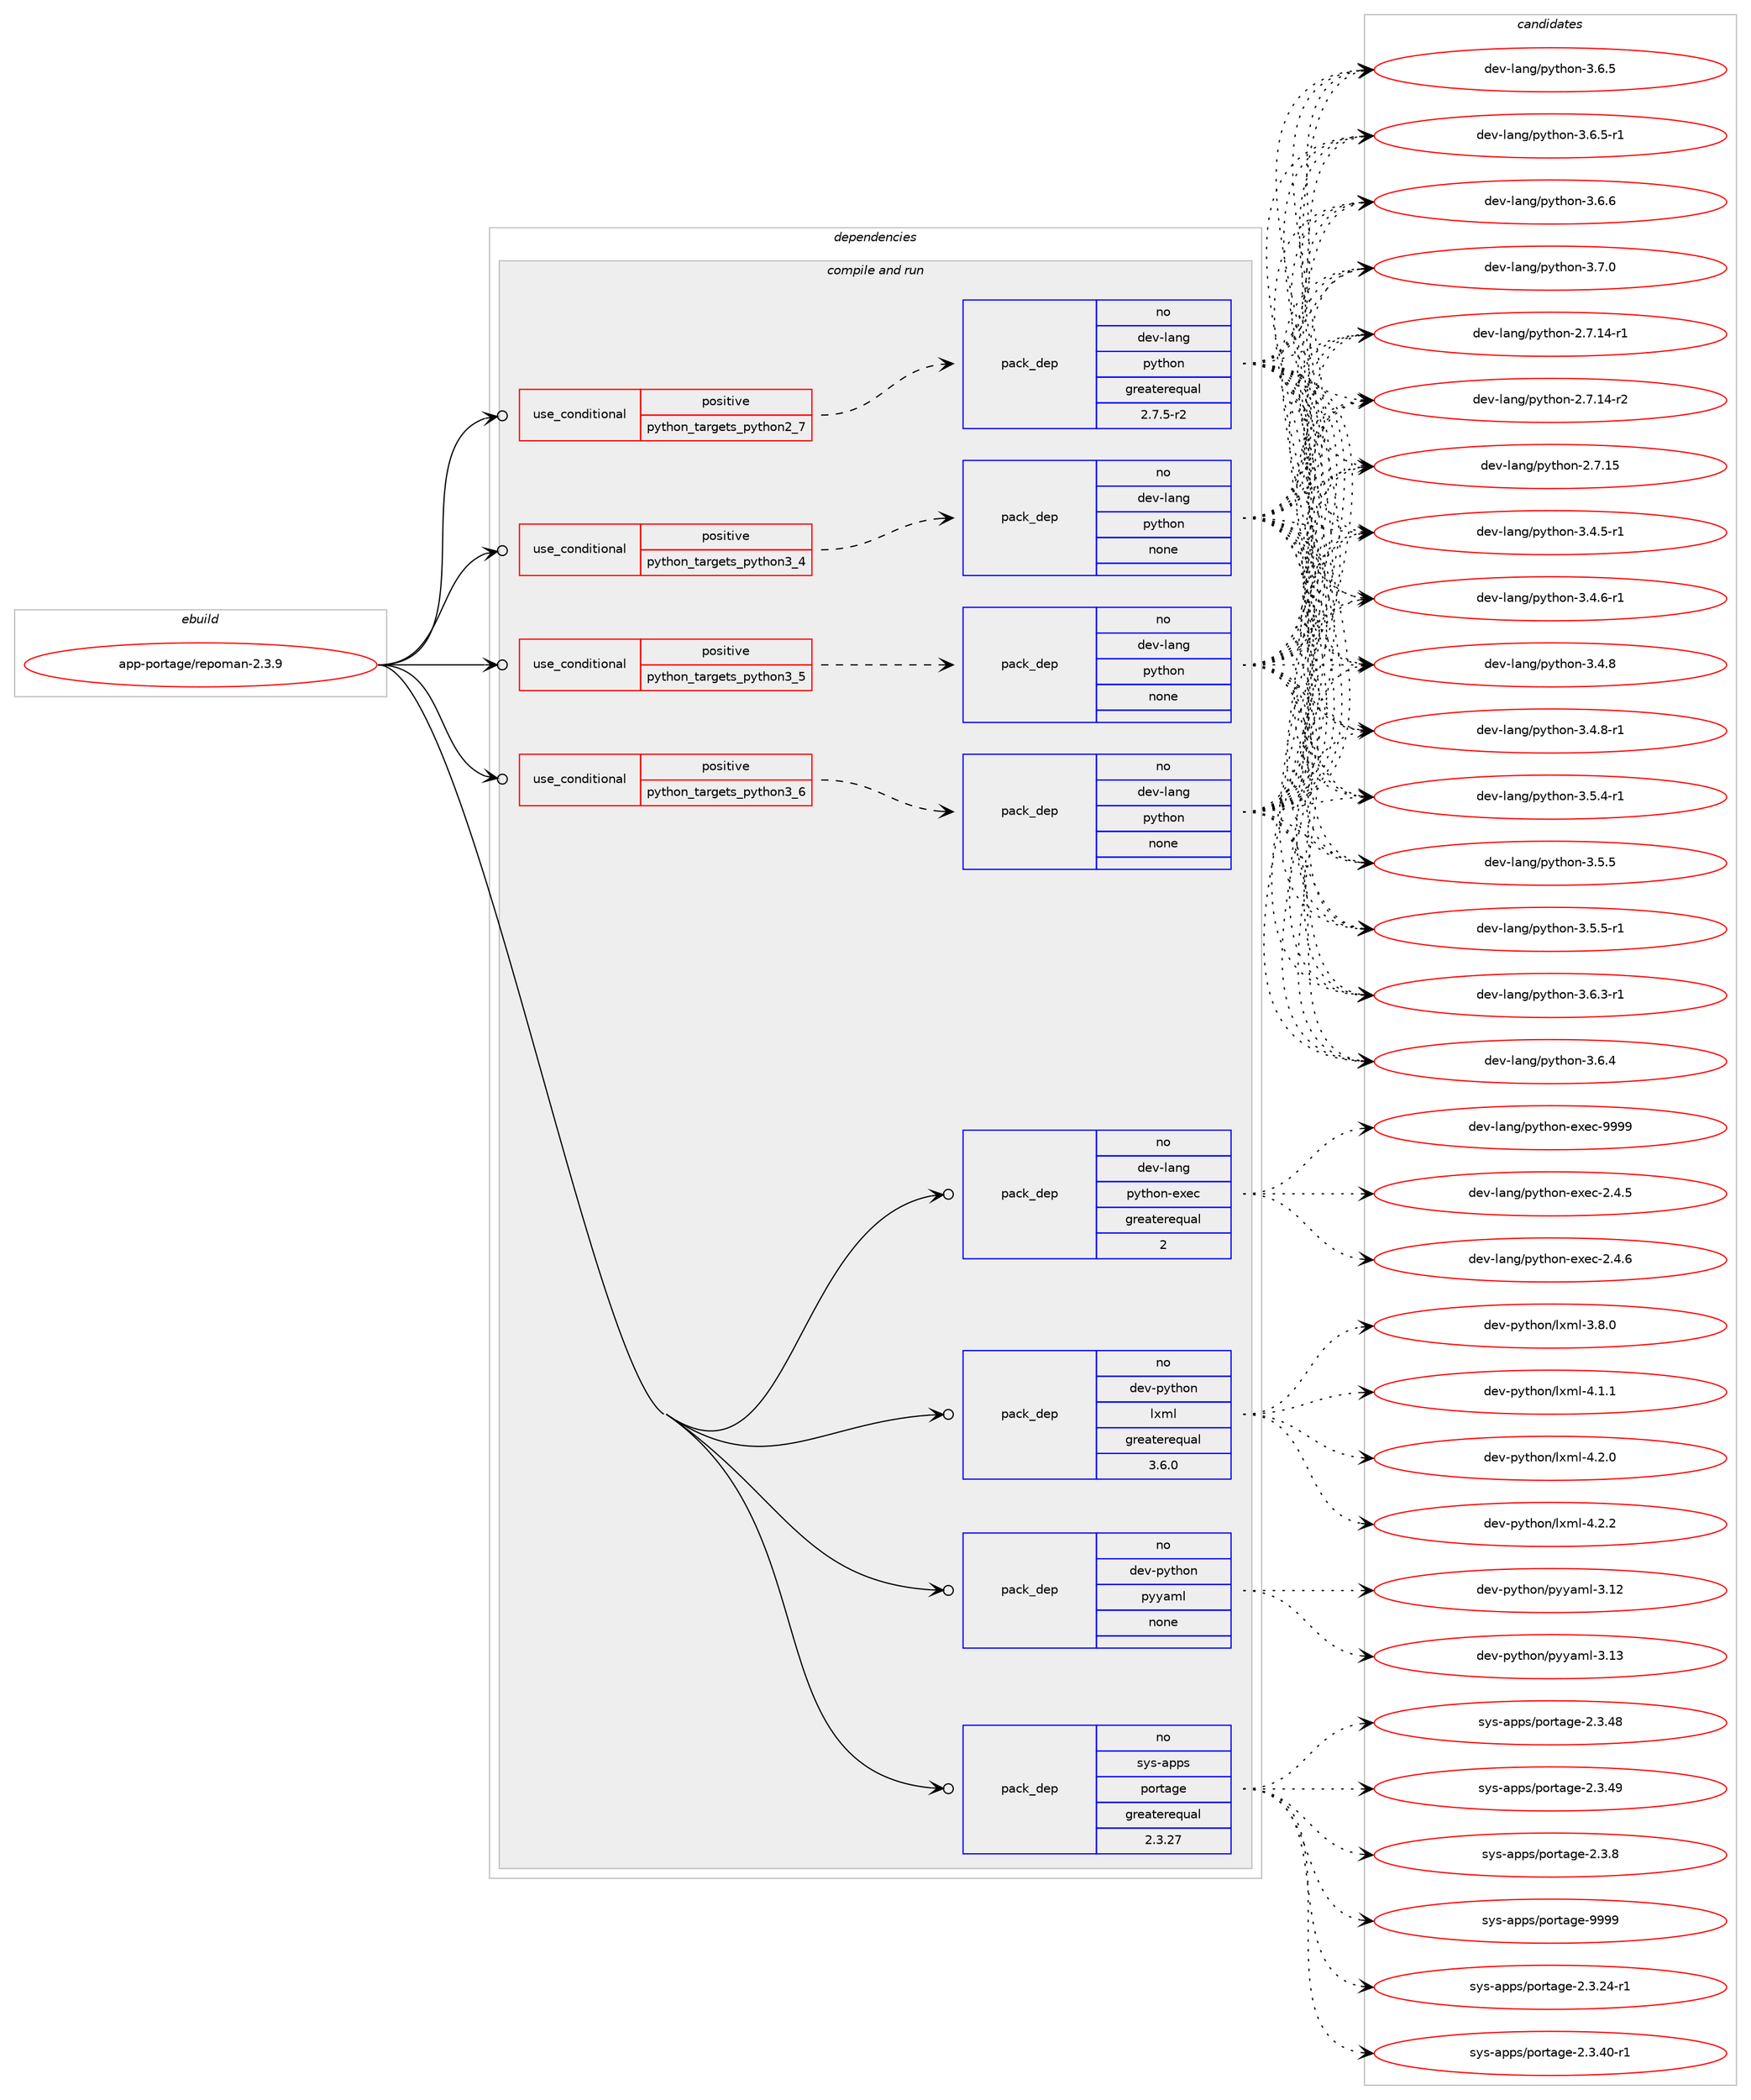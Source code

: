 digraph prolog {

# *************
# Graph options
# *************

newrank=true;
concentrate=true;
compound=true;
graph [rankdir=LR,fontname=Helvetica,fontsize=10,ranksep=1.5];#, ranksep=2.5, nodesep=0.2];
edge  [arrowhead=vee];
node  [fontname=Helvetica,fontsize=10];

# **********
# The ebuild
# **********

subgraph cluster_leftcol {
color=gray;
rank=same;
label=<<i>ebuild</i>>;
id [label="app-portage/repoman-2.3.9", color=red, width=4, href="../app-portage/repoman-2.3.9.svg"];
}

# ****************
# The dependencies
# ****************

subgraph cluster_midcol {
color=gray;
label=<<i>dependencies</i>>;
subgraph cluster_compile {
fillcolor="#eeeeee";
style=filled;
label=<<i>compile</i>>;
}
subgraph cluster_compileandrun {
fillcolor="#eeeeee";
style=filled;
label=<<i>compile and run</i>>;
subgraph cond796 {
dependency2807 [label=<<TABLE BORDER="0" CELLBORDER="1" CELLSPACING="0" CELLPADDING="4"><TR><TD ROWSPAN="3" CELLPADDING="10">use_conditional</TD></TR><TR><TD>positive</TD></TR><TR><TD>python_targets_python2_7</TD></TR></TABLE>>, shape=none, color=red];
subgraph pack1953 {
dependency2808 [label=<<TABLE BORDER="0" CELLBORDER="1" CELLSPACING="0" CELLPADDING="4" WIDTH="220"><TR><TD ROWSPAN="6" CELLPADDING="30">pack_dep</TD></TR><TR><TD WIDTH="110">no</TD></TR><TR><TD>dev-lang</TD></TR><TR><TD>python</TD></TR><TR><TD>greaterequal</TD></TR><TR><TD>2.7.5-r2</TD></TR></TABLE>>, shape=none, color=blue];
}
dependency2807:e -> dependency2808:w [weight=20,style="dashed",arrowhead="vee"];
}
id:e -> dependency2807:w [weight=20,style="solid",arrowhead="odotvee"];
subgraph cond797 {
dependency2809 [label=<<TABLE BORDER="0" CELLBORDER="1" CELLSPACING="0" CELLPADDING="4"><TR><TD ROWSPAN="3" CELLPADDING="10">use_conditional</TD></TR><TR><TD>positive</TD></TR><TR><TD>python_targets_python3_4</TD></TR></TABLE>>, shape=none, color=red];
subgraph pack1954 {
dependency2810 [label=<<TABLE BORDER="0" CELLBORDER="1" CELLSPACING="0" CELLPADDING="4" WIDTH="220"><TR><TD ROWSPAN="6" CELLPADDING="30">pack_dep</TD></TR><TR><TD WIDTH="110">no</TD></TR><TR><TD>dev-lang</TD></TR><TR><TD>python</TD></TR><TR><TD>none</TD></TR><TR><TD></TD></TR></TABLE>>, shape=none, color=blue];
}
dependency2809:e -> dependency2810:w [weight=20,style="dashed",arrowhead="vee"];
}
id:e -> dependency2809:w [weight=20,style="solid",arrowhead="odotvee"];
subgraph cond798 {
dependency2811 [label=<<TABLE BORDER="0" CELLBORDER="1" CELLSPACING="0" CELLPADDING="4"><TR><TD ROWSPAN="3" CELLPADDING="10">use_conditional</TD></TR><TR><TD>positive</TD></TR><TR><TD>python_targets_python3_5</TD></TR></TABLE>>, shape=none, color=red];
subgraph pack1955 {
dependency2812 [label=<<TABLE BORDER="0" CELLBORDER="1" CELLSPACING="0" CELLPADDING="4" WIDTH="220"><TR><TD ROWSPAN="6" CELLPADDING="30">pack_dep</TD></TR><TR><TD WIDTH="110">no</TD></TR><TR><TD>dev-lang</TD></TR><TR><TD>python</TD></TR><TR><TD>none</TD></TR><TR><TD></TD></TR></TABLE>>, shape=none, color=blue];
}
dependency2811:e -> dependency2812:w [weight=20,style="dashed",arrowhead="vee"];
}
id:e -> dependency2811:w [weight=20,style="solid",arrowhead="odotvee"];
subgraph cond799 {
dependency2813 [label=<<TABLE BORDER="0" CELLBORDER="1" CELLSPACING="0" CELLPADDING="4"><TR><TD ROWSPAN="3" CELLPADDING="10">use_conditional</TD></TR><TR><TD>positive</TD></TR><TR><TD>python_targets_python3_6</TD></TR></TABLE>>, shape=none, color=red];
subgraph pack1956 {
dependency2814 [label=<<TABLE BORDER="0" CELLBORDER="1" CELLSPACING="0" CELLPADDING="4" WIDTH="220"><TR><TD ROWSPAN="6" CELLPADDING="30">pack_dep</TD></TR><TR><TD WIDTH="110">no</TD></TR><TR><TD>dev-lang</TD></TR><TR><TD>python</TD></TR><TR><TD>none</TD></TR><TR><TD></TD></TR></TABLE>>, shape=none, color=blue];
}
dependency2813:e -> dependency2814:w [weight=20,style="dashed",arrowhead="vee"];
}
id:e -> dependency2813:w [weight=20,style="solid",arrowhead="odotvee"];
subgraph pack1957 {
dependency2815 [label=<<TABLE BORDER="0" CELLBORDER="1" CELLSPACING="0" CELLPADDING="4" WIDTH="220"><TR><TD ROWSPAN="6" CELLPADDING="30">pack_dep</TD></TR><TR><TD WIDTH="110">no</TD></TR><TR><TD>dev-lang</TD></TR><TR><TD>python-exec</TD></TR><TR><TD>greaterequal</TD></TR><TR><TD>2</TD></TR></TABLE>>, shape=none, color=blue];
}
id:e -> dependency2815:w [weight=20,style="solid",arrowhead="odotvee"];
subgraph pack1958 {
dependency2816 [label=<<TABLE BORDER="0" CELLBORDER="1" CELLSPACING="0" CELLPADDING="4" WIDTH="220"><TR><TD ROWSPAN="6" CELLPADDING="30">pack_dep</TD></TR><TR><TD WIDTH="110">no</TD></TR><TR><TD>dev-python</TD></TR><TR><TD>lxml</TD></TR><TR><TD>greaterequal</TD></TR><TR><TD>3.6.0</TD></TR></TABLE>>, shape=none, color=blue];
}
id:e -> dependency2816:w [weight=20,style="solid",arrowhead="odotvee"];
subgraph pack1959 {
dependency2817 [label=<<TABLE BORDER="0" CELLBORDER="1" CELLSPACING="0" CELLPADDING="4" WIDTH="220"><TR><TD ROWSPAN="6" CELLPADDING="30">pack_dep</TD></TR><TR><TD WIDTH="110">no</TD></TR><TR><TD>dev-python</TD></TR><TR><TD>pyyaml</TD></TR><TR><TD>none</TD></TR><TR><TD></TD></TR></TABLE>>, shape=none, color=blue];
}
id:e -> dependency2817:w [weight=20,style="solid",arrowhead="odotvee"];
subgraph pack1960 {
dependency2818 [label=<<TABLE BORDER="0" CELLBORDER="1" CELLSPACING="0" CELLPADDING="4" WIDTH="220"><TR><TD ROWSPAN="6" CELLPADDING="30">pack_dep</TD></TR><TR><TD WIDTH="110">no</TD></TR><TR><TD>sys-apps</TD></TR><TR><TD>portage</TD></TR><TR><TD>greaterequal</TD></TR><TR><TD>2.3.27</TD></TR></TABLE>>, shape=none, color=blue];
}
id:e -> dependency2818:w [weight=20,style="solid",arrowhead="odotvee"];
}
subgraph cluster_run {
fillcolor="#eeeeee";
style=filled;
label=<<i>run</i>>;
}
}

# **************
# The candidates
# **************

subgraph cluster_choices {
rank=same;
color=gray;
label=<<i>candidates</i>>;

subgraph choice1953 {
color=black;
nodesep=1;
choice100101118451089711010347112121116104111110455046554649524511449 [label="dev-lang/python-2.7.14-r1", color=red, width=4,href="../dev-lang/python-2.7.14-r1.svg"];
choice100101118451089711010347112121116104111110455046554649524511450 [label="dev-lang/python-2.7.14-r2", color=red, width=4,href="../dev-lang/python-2.7.14-r2.svg"];
choice10010111845108971101034711212111610411111045504655464953 [label="dev-lang/python-2.7.15", color=red, width=4,href="../dev-lang/python-2.7.15.svg"];
choice1001011184510897110103471121211161041111104551465246534511449 [label="dev-lang/python-3.4.5-r1", color=red, width=4,href="../dev-lang/python-3.4.5-r1.svg"];
choice1001011184510897110103471121211161041111104551465246544511449 [label="dev-lang/python-3.4.6-r1", color=red, width=4,href="../dev-lang/python-3.4.6-r1.svg"];
choice100101118451089711010347112121116104111110455146524656 [label="dev-lang/python-3.4.8", color=red, width=4,href="../dev-lang/python-3.4.8.svg"];
choice1001011184510897110103471121211161041111104551465246564511449 [label="dev-lang/python-3.4.8-r1", color=red, width=4,href="../dev-lang/python-3.4.8-r1.svg"];
choice1001011184510897110103471121211161041111104551465346524511449 [label="dev-lang/python-3.5.4-r1", color=red, width=4,href="../dev-lang/python-3.5.4-r1.svg"];
choice100101118451089711010347112121116104111110455146534653 [label="dev-lang/python-3.5.5", color=red, width=4,href="../dev-lang/python-3.5.5.svg"];
choice1001011184510897110103471121211161041111104551465346534511449 [label="dev-lang/python-3.5.5-r1", color=red, width=4,href="../dev-lang/python-3.5.5-r1.svg"];
choice1001011184510897110103471121211161041111104551465446514511449 [label="dev-lang/python-3.6.3-r1", color=red, width=4,href="../dev-lang/python-3.6.3-r1.svg"];
choice100101118451089711010347112121116104111110455146544652 [label="dev-lang/python-3.6.4", color=red, width=4,href="../dev-lang/python-3.6.4.svg"];
choice100101118451089711010347112121116104111110455146544653 [label="dev-lang/python-3.6.5", color=red, width=4,href="../dev-lang/python-3.6.5.svg"];
choice1001011184510897110103471121211161041111104551465446534511449 [label="dev-lang/python-3.6.5-r1", color=red, width=4,href="../dev-lang/python-3.6.5-r1.svg"];
choice100101118451089711010347112121116104111110455146544654 [label="dev-lang/python-3.6.6", color=red, width=4,href="../dev-lang/python-3.6.6.svg"];
choice100101118451089711010347112121116104111110455146554648 [label="dev-lang/python-3.7.0", color=red, width=4,href="../dev-lang/python-3.7.0.svg"];
dependency2808:e -> choice100101118451089711010347112121116104111110455046554649524511449:w [style=dotted,weight="100"];
dependency2808:e -> choice100101118451089711010347112121116104111110455046554649524511450:w [style=dotted,weight="100"];
dependency2808:e -> choice10010111845108971101034711212111610411111045504655464953:w [style=dotted,weight="100"];
dependency2808:e -> choice1001011184510897110103471121211161041111104551465246534511449:w [style=dotted,weight="100"];
dependency2808:e -> choice1001011184510897110103471121211161041111104551465246544511449:w [style=dotted,weight="100"];
dependency2808:e -> choice100101118451089711010347112121116104111110455146524656:w [style=dotted,weight="100"];
dependency2808:e -> choice1001011184510897110103471121211161041111104551465246564511449:w [style=dotted,weight="100"];
dependency2808:e -> choice1001011184510897110103471121211161041111104551465346524511449:w [style=dotted,weight="100"];
dependency2808:e -> choice100101118451089711010347112121116104111110455146534653:w [style=dotted,weight="100"];
dependency2808:e -> choice1001011184510897110103471121211161041111104551465346534511449:w [style=dotted,weight="100"];
dependency2808:e -> choice1001011184510897110103471121211161041111104551465446514511449:w [style=dotted,weight="100"];
dependency2808:e -> choice100101118451089711010347112121116104111110455146544652:w [style=dotted,weight="100"];
dependency2808:e -> choice100101118451089711010347112121116104111110455146544653:w [style=dotted,weight="100"];
dependency2808:e -> choice1001011184510897110103471121211161041111104551465446534511449:w [style=dotted,weight="100"];
dependency2808:e -> choice100101118451089711010347112121116104111110455146544654:w [style=dotted,weight="100"];
dependency2808:e -> choice100101118451089711010347112121116104111110455146554648:w [style=dotted,weight="100"];
}
subgraph choice1954 {
color=black;
nodesep=1;
choice100101118451089711010347112121116104111110455046554649524511449 [label="dev-lang/python-2.7.14-r1", color=red, width=4,href="../dev-lang/python-2.7.14-r1.svg"];
choice100101118451089711010347112121116104111110455046554649524511450 [label="dev-lang/python-2.7.14-r2", color=red, width=4,href="../dev-lang/python-2.7.14-r2.svg"];
choice10010111845108971101034711212111610411111045504655464953 [label="dev-lang/python-2.7.15", color=red, width=4,href="../dev-lang/python-2.7.15.svg"];
choice1001011184510897110103471121211161041111104551465246534511449 [label="dev-lang/python-3.4.5-r1", color=red, width=4,href="../dev-lang/python-3.4.5-r1.svg"];
choice1001011184510897110103471121211161041111104551465246544511449 [label="dev-lang/python-3.4.6-r1", color=red, width=4,href="../dev-lang/python-3.4.6-r1.svg"];
choice100101118451089711010347112121116104111110455146524656 [label="dev-lang/python-3.4.8", color=red, width=4,href="../dev-lang/python-3.4.8.svg"];
choice1001011184510897110103471121211161041111104551465246564511449 [label="dev-lang/python-3.4.8-r1", color=red, width=4,href="../dev-lang/python-3.4.8-r1.svg"];
choice1001011184510897110103471121211161041111104551465346524511449 [label="dev-lang/python-3.5.4-r1", color=red, width=4,href="../dev-lang/python-3.5.4-r1.svg"];
choice100101118451089711010347112121116104111110455146534653 [label="dev-lang/python-3.5.5", color=red, width=4,href="../dev-lang/python-3.5.5.svg"];
choice1001011184510897110103471121211161041111104551465346534511449 [label="dev-lang/python-3.5.5-r1", color=red, width=4,href="../dev-lang/python-3.5.5-r1.svg"];
choice1001011184510897110103471121211161041111104551465446514511449 [label="dev-lang/python-3.6.3-r1", color=red, width=4,href="../dev-lang/python-3.6.3-r1.svg"];
choice100101118451089711010347112121116104111110455146544652 [label="dev-lang/python-3.6.4", color=red, width=4,href="../dev-lang/python-3.6.4.svg"];
choice100101118451089711010347112121116104111110455146544653 [label="dev-lang/python-3.6.5", color=red, width=4,href="../dev-lang/python-3.6.5.svg"];
choice1001011184510897110103471121211161041111104551465446534511449 [label="dev-lang/python-3.6.5-r1", color=red, width=4,href="../dev-lang/python-3.6.5-r1.svg"];
choice100101118451089711010347112121116104111110455146544654 [label="dev-lang/python-3.6.6", color=red, width=4,href="../dev-lang/python-3.6.6.svg"];
choice100101118451089711010347112121116104111110455146554648 [label="dev-lang/python-3.7.0", color=red, width=4,href="../dev-lang/python-3.7.0.svg"];
dependency2810:e -> choice100101118451089711010347112121116104111110455046554649524511449:w [style=dotted,weight="100"];
dependency2810:e -> choice100101118451089711010347112121116104111110455046554649524511450:w [style=dotted,weight="100"];
dependency2810:e -> choice10010111845108971101034711212111610411111045504655464953:w [style=dotted,weight="100"];
dependency2810:e -> choice1001011184510897110103471121211161041111104551465246534511449:w [style=dotted,weight="100"];
dependency2810:e -> choice1001011184510897110103471121211161041111104551465246544511449:w [style=dotted,weight="100"];
dependency2810:e -> choice100101118451089711010347112121116104111110455146524656:w [style=dotted,weight="100"];
dependency2810:e -> choice1001011184510897110103471121211161041111104551465246564511449:w [style=dotted,weight="100"];
dependency2810:e -> choice1001011184510897110103471121211161041111104551465346524511449:w [style=dotted,weight="100"];
dependency2810:e -> choice100101118451089711010347112121116104111110455146534653:w [style=dotted,weight="100"];
dependency2810:e -> choice1001011184510897110103471121211161041111104551465346534511449:w [style=dotted,weight="100"];
dependency2810:e -> choice1001011184510897110103471121211161041111104551465446514511449:w [style=dotted,weight="100"];
dependency2810:e -> choice100101118451089711010347112121116104111110455146544652:w [style=dotted,weight="100"];
dependency2810:e -> choice100101118451089711010347112121116104111110455146544653:w [style=dotted,weight="100"];
dependency2810:e -> choice1001011184510897110103471121211161041111104551465446534511449:w [style=dotted,weight="100"];
dependency2810:e -> choice100101118451089711010347112121116104111110455146544654:w [style=dotted,weight="100"];
dependency2810:e -> choice100101118451089711010347112121116104111110455146554648:w [style=dotted,weight="100"];
}
subgraph choice1955 {
color=black;
nodesep=1;
choice100101118451089711010347112121116104111110455046554649524511449 [label="dev-lang/python-2.7.14-r1", color=red, width=4,href="../dev-lang/python-2.7.14-r1.svg"];
choice100101118451089711010347112121116104111110455046554649524511450 [label="dev-lang/python-2.7.14-r2", color=red, width=4,href="../dev-lang/python-2.7.14-r2.svg"];
choice10010111845108971101034711212111610411111045504655464953 [label="dev-lang/python-2.7.15", color=red, width=4,href="../dev-lang/python-2.7.15.svg"];
choice1001011184510897110103471121211161041111104551465246534511449 [label="dev-lang/python-3.4.5-r1", color=red, width=4,href="../dev-lang/python-3.4.5-r1.svg"];
choice1001011184510897110103471121211161041111104551465246544511449 [label="dev-lang/python-3.4.6-r1", color=red, width=4,href="../dev-lang/python-3.4.6-r1.svg"];
choice100101118451089711010347112121116104111110455146524656 [label="dev-lang/python-3.4.8", color=red, width=4,href="../dev-lang/python-3.4.8.svg"];
choice1001011184510897110103471121211161041111104551465246564511449 [label="dev-lang/python-3.4.8-r1", color=red, width=4,href="../dev-lang/python-3.4.8-r1.svg"];
choice1001011184510897110103471121211161041111104551465346524511449 [label="dev-lang/python-3.5.4-r1", color=red, width=4,href="../dev-lang/python-3.5.4-r1.svg"];
choice100101118451089711010347112121116104111110455146534653 [label="dev-lang/python-3.5.5", color=red, width=4,href="../dev-lang/python-3.5.5.svg"];
choice1001011184510897110103471121211161041111104551465346534511449 [label="dev-lang/python-3.5.5-r1", color=red, width=4,href="../dev-lang/python-3.5.5-r1.svg"];
choice1001011184510897110103471121211161041111104551465446514511449 [label="dev-lang/python-3.6.3-r1", color=red, width=4,href="../dev-lang/python-3.6.3-r1.svg"];
choice100101118451089711010347112121116104111110455146544652 [label="dev-lang/python-3.6.4", color=red, width=4,href="../dev-lang/python-3.6.4.svg"];
choice100101118451089711010347112121116104111110455146544653 [label="dev-lang/python-3.6.5", color=red, width=4,href="../dev-lang/python-3.6.5.svg"];
choice1001011184510897110103471121211161041111104551465446534511449 [label="dev-lang/python-3.6.5-r1", color=red, width=4,href="../dev-lang/python-3.6.5-r1.svg"];
choice100101118451089711010347112121116104111110455146544654 [label="dev-lang/python-3.6.6", color=red, width=4,href="../dev-lang/python-3.6.6.svg"];
choice100101118451089711010347112121116104111110455146554648 [label="dev-lang/python-3.7.0", color=red, width=4,href="../dev-lang/python-3.7.0.svg"];
dependency2812:e -> choice100101118451089711010347112121116104111110455046554649524511449:w [style=dotted,weight="100"];
dependency2812:e -> choice100101118451089711010347112121116104111110455046554649524511450:w [style=dotted,weight="100"];
dependency2812:e -> choice10010111845108971101034711212111610411111045504655464953:w [style=dotted,weight="100"];
dependency2812:e -> choice1001011184510897110103471121211161041111104551465246534511449:w [style=dotted,weight="100"];
dependency2812:e -> choice1001011184510897110103471121211161041111104551465246544511449:w [style=dotted,weight="100"];
dependency2812:e -> choice100101118451089711010347112121116104111110455146524656:w [style=dotted,weight="100"];
dependency2812:e -> choice1001011184510897110103471121211161041111104551465246564511449:w [style=dotted,weight="100"];
dependency2812:e -> choice1001011184510897110103471121211161041111104551465346524511449:w [style=dotted,weight="100"];
dependency2812:e -> choice100101118451089711010347112121116104111110455146534653:w [style=dotted,weight="100"];
dependency2812:e -> choice1001011184510897110103471121211161041111104551465346534511449:w [style=dotted,weight="100"];
dependency2812:e -> choice1001011184510897110103471121211161041111104551465446514511449:w [style=dotted,weight="100"];
dependency2812:e -> choice100101118451089711010347112121116104111110455146544652:w [style=dotted,weight="100"];
dependency2812:e -> choice100101118451089711010347112121116104111110455146544653:w [style=dotted,weight="100"];
dependency2812:e -> choice1001011184510897110103471121211161041111104551465446534511449:w [style=dotted,weight="100"];
dependency2812:e -> choice100101118451089711010347112121116104111110455146544654:w [style=dotted,weight="100"];
dependency2812:e -> choice100101118451089711010347112121116104111110455146554648:w [style=dotted,weight="100"];
}
subgraph choice1956 {
color=black;
nodesep=1;
choice100101118451089711010347112121116104111110455046554649524511449 [label="dev-lang/python-2.7.14-r1", color=red, width=4,href="../dev-lang/python-2.7.14-r1.svg"];
choice100101118451089711010347112121116104111110455046554649524511450 [label="dev-lang/python-2.7.14-r2", color=red, width=4,href="../dev-lang/python-2.7.14-r2.svg"];
choice10010111845108971101034711212111610411111045504655464953 [label="dev-lang/python-2.7.15", color=red, width=4,href="../dev-lang/python-2.7.15.svg"];
choice1001011184510897110103471121211161041111104551465246534511449 [label="dev-lang/python-3.4.5-r1", color=red, width=4,href="../dev-lang/python-3.4.5-r1.svg"];
choice1001011184510897110103471121211161041111104551465246544511449 [label="dev-lang/python-3.4.6-r1", color=red, width=4,href="../dev-lang/python-3.4.6-r1.svg"];
choice100101118451089711010347112121116104111110455146524656 [label="dev-lang/python-3.4.8", color=red, width=4,href="../dev-lang/python-3.4.8.svg"];
choice1001011184510897110103471121211161041111104551465246564511449 [label="dev-lang/python-3.4.8-r1", color=red, width=4,href="../dev-lang/python-3.4.8-r1.svg"];
choice1001011184510897110103471121211161041111104551465346524511449 [label="dev-lang/python-3.5.4-r1", color=red, width=4,href="../dev-lang/python-3.5.4-r1.svg"];
choice100101118451089711010347112121116104111110455146534653 [label="dev-lang/python-3.5.5", color=red, width=4,href="../dev-lang/python-3.5.5.svg"];
choice1001011184510897110103471121211161041111104551465346534511449 [label="dev-lang/python-3.5.5-r1", color=red, width=4,href="../dev-lang/python-3.5.5-r1.svg"];
choice1001011184510897110103471121211161041111104551465446514511449 [label="dev-lang/python-3.6.3-r1", color=red, width=4,href="../dev-lang/python-3.6.3-r1.svg"];
choice100101118451089711010347112121116104111110455146544652 [label="dev-lang/python-3.6.4", color=red, width=4,href="../dev-lang/python-3.6.4.svg"];
choice100101118451089711010347112121116104111110455146544653 [label="dev-lang/python-3.6.5", color=red, width=4,href="../dev-lang/python-3.6.5.svg"];
choice1001011184510897110103471121211161041111104551465446534511449 [label="dev-lang/python-3.6.5-r1", color=red, width=4,href="../dev-lang/python-3.6.5-r1.svg"];
choice100101118451089711010347112121116104111110455146544654 [label="dev-lang/python-3.6.6", color=red, width=4,href="../dev-lang/python-3.6.6.svg"];
choice100101118451089711010347112121116104111110455146554648 [label="dev-lang/python-3.7.0", color=red, width=4,href="../dev-lang/python-3.7.0.svg"];
dependency2814:e -> choice100101118451089711010347112121116104111110455046554649524511449:w [style=dotted,weight="100"];
dependency2814:e -> choice100101118451089711010347112121116104111110455046554649524511450:w [style=dotted,weight="100"];
dependency2814:e -> choice10010111845108971101034711212111610411111045504655464953:w [style=dotted,weight="100"];
dependency2814:e -> choice1001011184510897110103471121211161041111104551465246534511449:w [style=dotted,weight="100"];
dependency2814:e -> choice1001011184510897110103471121211161041111104551465246544511449:w [style=dotted,weight="100"];
dependency2814:e -> choice100101118451089711010347112121116104111110455146524656:w [style=dotted,weight="100"];
dependency2814:e -> choice1001011184510897110103471121211161041111104551465246564511449:w [style=dotted,weight="100"];
dependency2814:e -> choice1001011184510897110103471121211161041111104551465346524511449:w [style=dotted,weight="100"];
dependency2814:e -> choice100101118451089711010347112121116104111110455146534653:w [style=dotted,weight="100"];
dependency2814:e -> choice1001011184510897110103471121211161041111104551465346534511449:w [style=dotted,weight="100"];
dependency2814:e -> choice1001011184510897110103471121211161041111104551465446514511449:w [style=dotted,weight="100"];
dependency2814:e -> choice100101118451089711010347112121116104111110455146544652:w [style=dotted,weight="100"];
dependency2814:e -> choice100101118451089711010347112121116104111110455146544653:w [style=dotted,weight="100"];
dependency2814:e -> choice1001011184510897110103471121211161041111104551465446534511449:w [style=dotted,weight="100"];
dependency2814:e -> choice100101118451089711010347112121116104111110455146544654:w [style=dotted,weight="100"];
dependency2814:e -> choice100101118451089711010347112121116104111110455146554648:w [style=dotted,weight="100"];
}
subgraph choice1957 {
color=black;
nodesep=1;
choice1001011184510897110103471121211161041111104510112010199455046524653 [label="dev-lang/python-exec-2.4.5", color=red, width=4,href="../dev-lang/python-exec-2.4.5.svg"];
choice1001011184510897110103471121211161041111104510112010199455046524654 [label="dev-lang/python-exec-2.4.6", color=red, width=4,href="../dev-lang/python-exec-2.4.6.svg"];
choice10010111845108971101034711212111610411111045101120101994557575757 [label="dev-lang/python-exec-9999", color=red, width=4,href="../dev-lang/python-exec-9999.svg"];
dependency2815:e -> choice1001011184510897110103471121211161041111104510112010199455046524653:w [style=dotted,weight="100"];
dependency2815:e -> choice1001011184510897110103471121211161041111104510112010199455046524654:w [style=dotted,weight="100"];
dependency2815:e -> choice10010111845108971101034711212111610411111045101120101994557575757:w [style=dotted,weight="100"];
}
subgraph choice1958 {
color=black;
nodesep=1;
choice1001011184511212111610411111047108120109108455146564648 [label="dev-python/lxml-3.8.0", color=red, width=4,href="../dev-python/lxml-3.8.0.svg"];
choice1001011184511212111610411111047108120109108455246494649 [label="dev-python/lxml-4.1.1", color=red, width=4,href="../dev-python/lxml-4.1.1.svg"];
choice1001011184511212111610411111047108120109108455246504648 [label="dev-python/lxml-4.2.0", color=red, width=4,href="../dev-python/lxml-4.2.0.svg"];
choice1001011184511212111610411111047108120109108455246504650 [label="dev-python/lxml-4.2.2", color=red, width=4,href="../dev-python/lxml-4.2.2.svg"];
dependency2816:e -> choice1001011184511212111610411111047108120109108455146564648:w [style=dotted,weight="100"];
dependency2816:e -> choice1001011184511212111610411111047108120109108455246494649:w [style=dotted,weight="100"];
dependency2816:e -> choice1001011184511212111610411111047108120109108455246504648:w [style=dotted,weight="100"];
dependency2816:e -> choice1001011184511212111610411111047108120109108455246504650:w [style=dotted,weight="100"];
}
subgraph choice1959 {
color=black;
nodesep=1;
choice1001011184511212111610411111047112121121971091084551464950 [label="dev-python/pyyaml-3.12", color=red, width=4,href="../dev-python/pyyaml-3.12.svg"];
choice1001011184511212111610411111047112121121971091084551464951 [label="dev-python/pyyaml-3.13", color=red, width=4,href="../dev-python/pyyaml-3.13.svg"];
dependency2817:e -> choice1001011184511212111610411111047112121121971091084551464950:w [style=dotted,weight="100"];
dependency2817:e -> choice1001011184511212111610411111047112121121971091084551464951:w [style=dotted,weight="100"];
}
subgraph choice1960 {
color=black;
nodesep=1;
choice11512111545971121121154711211111411697103101455046514650524511449 [label="sys-apps/portage-2.3.24-r1", color=red, width=4,href="../sys-apps/portage-2.3.24-r1.svg"];
choice11512111545971121121154711211111411697103101455046514652484511449 [label="sys-apps/portage-2.3.40-r1", color=red, width=4,href="../sys-apps/portage-2.3.40-r1.svg"];
choice1151211154597112112115471121111141169710310145504651465256 [label="sys-apps/portage-2.3.48", color=red, width=4,href="../sys-apps/portage-2.3.48.svg"];
choice1151211154597112112115471121111141169710310145504651465257 [label="sys-apps/portage-2.3.49", color=red, width=4,href="../sys-apps/portage-2.3.49.svg"];
choice11512111545971121121154711211111411697103101455046514656 [label="sys-apps/portage-2.3.8", color=red, width=4,href="../sys-apps/portage-2.3.8.svg"];
choice115121115459711211211547112111114116971031014557575757 [label="sys-apps/portage-9999", color=red, width=4,href="../sys-apps/portage-9999.svg"];
dependency2818:e -> choice11512111545971121121154711211111411697103101455046514650524511449:w [style=dotted,weight="100"];
dependency2818:e -> choice11512111545971121121154711211111411697103101455046514652484511449:w [style=dotted,weight="100"];
dependency2818:e -> choice1151211154597112112115471121111141169710310145504651465256:w [style=dotted,weight="100"];
dependency2818:e -> choice1151211154597112112115471121111141169710310145504651465257:w [style=dotted,weight="100"];
dependency2818:e -> choice11512111545971121121154711211111411697103101455046514656:w [style=dotted,weight="100"];
dependency2818:e -> choice115121115459711211211547112111114116971031014557575757:w [style=dotted,weight="100"];
}
}

}
